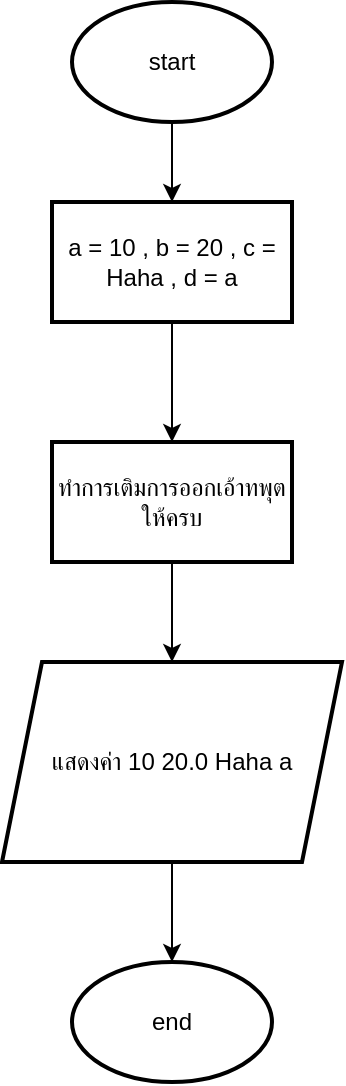 <mxfile version="24.9.0">
  <diagram name="Page-1" id="nbgq9K44ETi6btvKQhUz">
    <mxGraphModel dx="965" dy="510" grid="1" gridSize="10" guides="1" tooltips="1" connect="1" arrows="1" fold="1" page="1" pageScale="1" pageWidth="850" pageHeight="1100" math="0" shadow="0">
      <root>
        <mxCell id="0" />
        <mxCell id="1" parent="0" />
        <mxCell id="V7aqpptvkbhlegluy3NL-3" value="" style="edgeStyle=orthogonalEdgeStyle;rounded=0;orthogonalLoop=1;jettySize=auto;html=1;" parent="1" source="V7aqpptvkbhlegluy3NL-1" target="V7aqpptvkbhlegluy3NL-2" edge="1">
          <mxGeometry relative="1" as="geometry" />
        </mxCell>
        <mxCell id="V7aqpptvkbhlegluy3NL-1" value="start" style="strokeWidth=2;html=1;shape=mxgraph.flowchart.start_1;whiteSpace=wrap;" parent="1" vertex="1">
          <mxGeometry x="375" y="110" width="100" height="60" as="geometry" />
        </mxCell>
        <mxCell id="IMBjjoJrPayNq1ag6ix8-1" style="edgeStyle=orthogonalEdgeStyle;rounded=0;orthogonalLoop=1;jettySize=auto;html=1;entryX=0.5;entryY=0;entryDx=0;entryDy=0;" edge="1" parent="1" source="V7aqpptvkbhlegluy3NL-2" target="IMBjjoJrPayNq1ag6ix8-2">
          <mxGeometry relative="1" as="geometry">
            <mxPoint x="425" y="310" as="targetPoint" />
          </mxGeometry>
        </mxCell>
        <mxCell id="V7aqpptvkbhlegluy3NL-2" value="a = 10 , b = 20 , c = Haha , d = a" style="whiteSpace=wrap;html=1;strokeWidth=2;" parent="1" vertex="1">
          <mxGeometry x="365" y="210" width="120" height="60" as="geometry" />
        </mxCell>
        <mxCell id="V7aqpptvkbhlegluy3NL-7" value="" style="edgeStyle=orthogonalEdgeStyle;rounded=0;orthogonalLoop=1;jettySize=auto;html=1;" parent="1" source="V7aqpptvkbhlegluy3NL-4" target="V7aqpptvkbhlegluy3NL-6" edge="1">
          <mxGeometry relative="1" as="geometry" />
        </mxCell>
        <mxCell id="V7aqpptvkbhlegluy3NL-4" value="แสดงค่า&amp;nbsp;10 20.0 Haha a" style="shape=parallelogram;perimeter=parallelogramPerimeter;whiteSpace=wrap;html=1;fixedSize=1;strokeWidth=2;" parent="1" vertex="1">
          <mxGeometry x="340" y="440" width="170" height="100" as="geometry" />
        </mxCell>
        <mxCell id="V7aqpptvkbhlegluy3NL-6" value="end" style="strokeWidth=2;html=1;shape=mxgraph.flowchart.start_1;whiteSpace=wrap;" parent="1" vertex="1">
          <mxGeometry x="375" y="590" width="100" height="60" as="geometry" />
        </mxCell>
        <mxCell id="IMBjjoJrPayNq1ag6ix8-3" value="" style="edgeStyle=orthogonalEdgeStyle;rounded=0;orthogonalLoop=1;jettySize=auto;html=1;" edge="1" parent="1" source="IMBjjoJrPayNq1ag6ix8-2" target="V7aqpptvkbhlegluy3NL-4">
          <mxGeometry relative="1" as="geometry" />
        </mxCell>
        <mxCell id="IMBjjoJrPayNq1ag6ix8-2" value="ทำการเติมการออกเอ้าทพุตให้ครบ" style="whiteSpace=wrap;html=1;strokeWidth=2;" vertex="1" parent="1">
          <mxGeometry x="365" y="330" width="120" height="60" as="geometry" />
        </mxCell>
      </root>
    </mxGraphModel>
  </diagram>
</mxfile>
